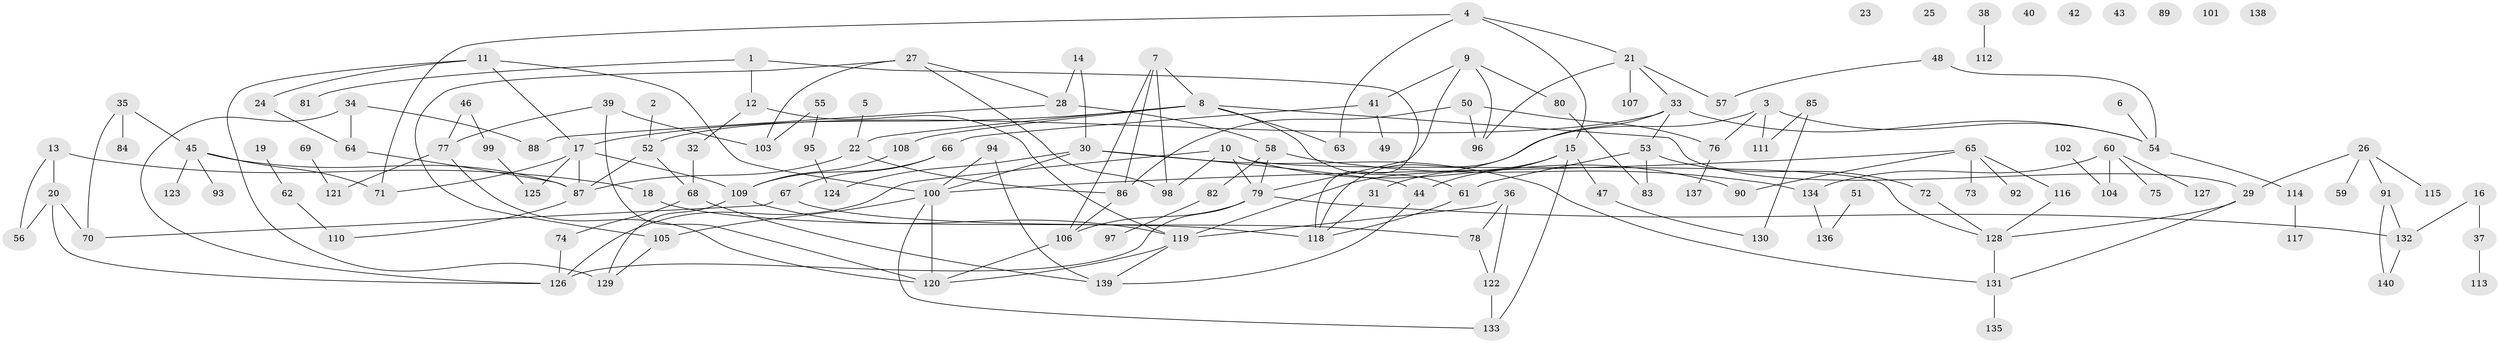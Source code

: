 // Generated by graph-tools (version 1.1) at 2025/33/03/09/25 02:33:24]
// undirected, 140 vertices, 187 edges
graph export_dot {
graph [start="1"]
  node [color=gray90,style=filled];
  1;
  2;
  3;
  4;
  5;
  6;
  7;
  8;
  9;
  10;
  11;
  12;
  13;
  14;
  15;
  16;
  17;
  18;
  19;
  20;
  21;
  22;
  23;
  24;
  25;
  26;
  27;
  28;
  29;
  30;
  31;
  32;
  33;
  34;
  35;
  36;
  37;
  38;
  39;
  40;
  41;
  42;
  43;
  44;
  45;
  46;
  47;
  48;
  49;
  50;
  51;
  52;
  53;
  54;
  55;
  56;
  57;
  58;
  59;
  60;
  61;
  62;
  63;
  64;
  65;
  66;
  67;
  68;
  69;
  70;
  71;
  72;
  73;
  74;
  75;
  76;
  77;
  78;
  79;
  80;
  81;
  82;
  83;
  84;
  85;
  86;
  87;
  88;
  89;
  90;
  91;
  92;
  93;
  94;
  95;
  96;
  97;
  98;
  99;
  100;
  101;
  102;
  103;
  104;
  105;
  106;
  107;
  108;
  109;
  110;
  111;
  112;
  113;
  114;
  115;
  116;
  117;
  118;
  119;
  120;
  121;
  122;
  123;
  124;
  125;
  126;
  127;
  128;
  129;
  130;
  131;
  132;
  133;
  134;
  135;
  136;
  137;
  138;
  139;
  140;
  1 -- 12;
  1 -- 81;
  1 -- 118;
  2 -- 52;
  3 -- 54;
  3 -- 76;
  3 -- 111;
  3 -- 119;
  4 -- 15;
  4 -- 21;
  4 -- 63;
  4 -- 71;
  5 -- 22;
  6 -- 54;
  7 -- 8;
  7 -- 86;
  7 -- 98;
  7 -- 106;
  8 -- 17;
  8 -- 22;
  8 -- 29;
  8 -- 61;
  8 -- 63;
  8 -- 108;
  9 -- 41;
  9 -- 79;
  9 -- 80;
  9 -- 96;
  10 -- 79;
  10 -- 90;
  10 -- 98;
  10 -- 126;
  10 -- 128;
  11 -- 17;
  11 -- 24;
  11 -- 100;
  11 -- 129;
  12 -- 32;
  12 -- 119;
  13 -- 18;
  13 -- 20;
  13 -- 56;
  14 -- 28;
  14 -- 30;
  15 -- 31;
  15 -- 44;
  15 -- 47;
  15 -- 133;
  16 -- 37;
  16 -- 132;
  17 -- 71;
  17 -- 87;
  17 -- 109;
  17 -- 125;
  18 -- 118;
  19 -- 62;
  20 -- 56;
  20 -- 70;
  20 -- 126;
  21 -- 33;
  21 -- 57;
  21 -- 96;
  21 -- 107;
  22 -- 86;
  22 -- 87;
  24 -- 64;
  26 -- 29;
  26 -- 59;
  26 -- 91;
  26 -- 115;
  27 -- 28;
  27 -- 98;
  27 -- 103;
  27 -- 105;
  28 -- 58;
  28 -- 88;
  29 -- 128;
  29 -- 131;
  30 -- 44;
  30 -- 100;
  30 -- 124;
  30 -- 131;
  31 -- 118;
  32 -- 68;
  33 -- 52;
  33 -- 53;
  33 -- 54;
  33 -- 118;
  34 -- 64;
  34 -- 88;
  34 -- 126;
  35 -- 45;
  35 -- 70;
  35 -- 84;
  36 -- 78;
  36 -- 119;
  36 -- 122;
  37 -- 113;
  38 -- 112;
  39 -- 77;
  39 -- 103;
  39 -- 120;
  41 -- 49;
  41 -- 66;
  44 -- 139;
  45 -- 71;
  45 -- 87;
  45 -- 93;
  45 -- 123;
  46 -- 77;
  46 -- 99;
  47 -- 130;
  48 -- 54;
  48 -- 57;
  50 -- 76;
  50 -- 86;
  50 -- 96;
  51 -- 136;
  52 -- 68;
  52 -- 87;
  53 -- 61;
  53 -- 72;
  53 -- 83;
  54 -- 114;
  55 -- 95;
  55 -- 103;
  58 -- 79;
  58 -- 82;
  58 -- 134;
  60 -- 75;
  60 -- 104;
  60 -- 127;
  60 -- 134;
  61 -- 118;
  62 -- 110;
  64 -- 87;
  65 -- 73;
  65 -- 90;
  65 -- 92;
  65 -- 100;
  65 -- 116;
  66 -- 67;
  66 -- 109;
  67 -- 70;
  67 -- 78;
  68 -- 74;
  68 -- 139;
  69 -- 121;
  72 -- 128;
  74 -- 126;
  76 -- 137;
  77 -- 120;
  77 -- 121;
  78 -- 122;
  79 -- 106;
  79 -- 126;
  79 -- 132;
  80 -- 83;
  82 -- 97;
  85 -- 111;
  85 -- 130;
  86 -- 106;
  87 -- 110;
  91 -- 132;
  91 -- 140;
  94 -- 100;
  94 -- 139;
  95 -- 124;
  99 -- 125;
  100 -- 105;
  100 -- 120;
  100 -- 133;
  102 -- 104;
  105 -- 129;
  106 -- 120;
  108 -- 109;
  109 -- 119;
  109 -- 129;
  114 -- 117;
  116 -- 128;
  119 -- 120;
  119 -- 139;
  122 -- 133;
  128 -- 131;
  131 -- 135;
  132 -- 140;
  134 -- 136;
}

